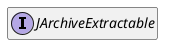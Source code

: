 @startuml
set namespaceSeparator \\
hide members
hide << alias >> circle

interface JArchiveExtractable
@enduml
